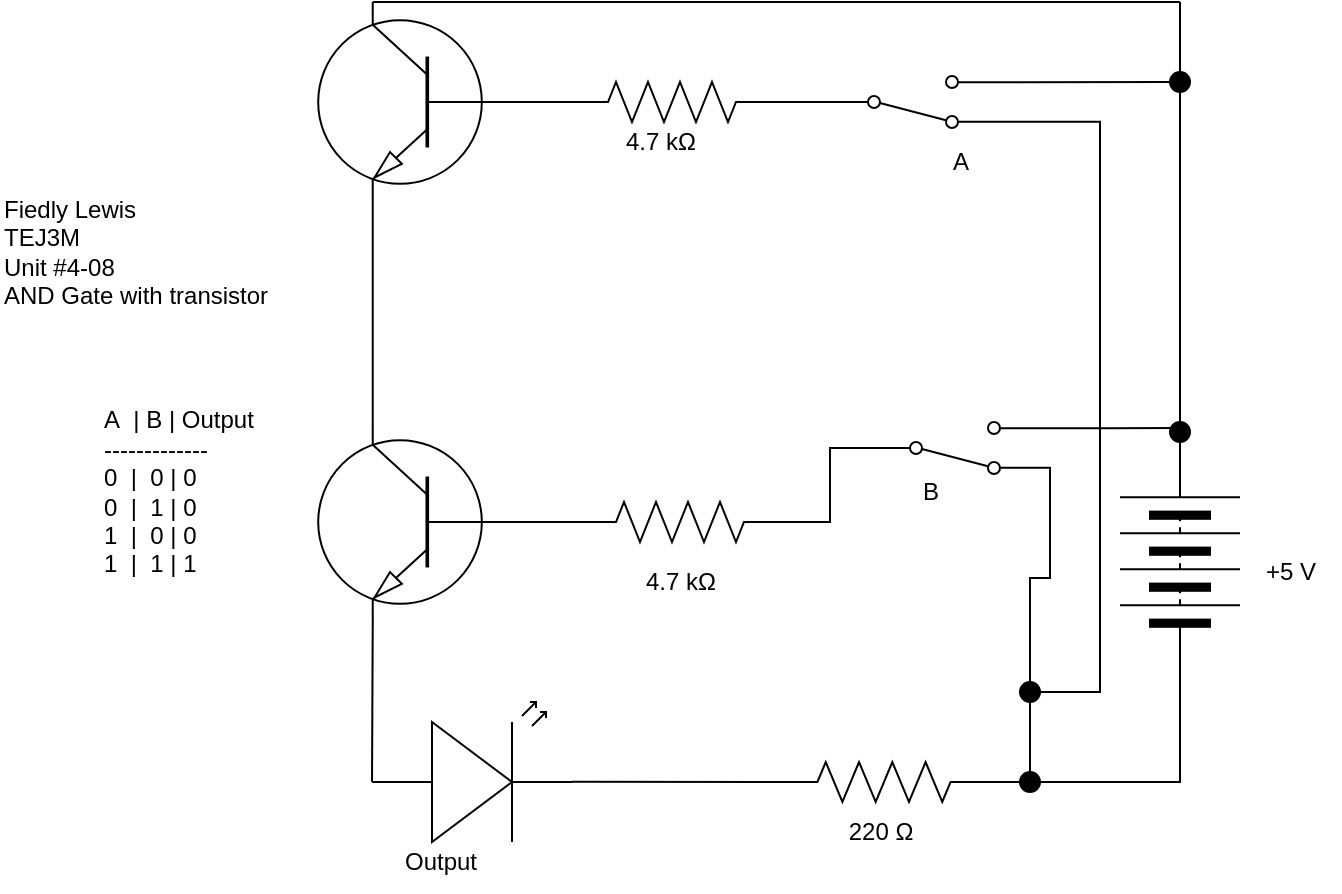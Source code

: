 <mxfile>
    <diagram id="1PbgrAKONpDDnVQbBse4" name="Page-1">
        <mxGraphModel dx="1086" dy="703" grid="1" gridSize="10" guides="1" tooltips="1" connect="1" arrows="1" fold="1" page="1" pageScale="1" pageWidth="827" pageHeight="1169" math="0" shadow="0">
            <root>
                <mxCell id="0"/>
                <mxCell id="1" parent="0"/>
                <mxCell id="4" value="Fiedly Lewis&lt;br&gt;TEJ3M&lt;br&gt;Unit #4-08&lt;br&gt;AND Gate with transistor" style="text;html=1;align=left;verticalAlign=middle;resizable=0;points=[];autosize=1;strokeColor=none;fillColor=none;" parent="1" vertex="1">
                    <mxGeometry x="20.0" y="150" width="160" height="70" as="geometry"/>
                </mxCell>
                <mxCell id="24" value="+5 V" style="text;html=1;align=center;verticalAlign=middle;resizable=0;points=[];autosize=1;strokeColor=none;fillColor=none;" parent="1" vertex="1">
                    <mxGeometry x="640" y="330" width="50" height="30" as="geometry"/>
                </mxCell>
                <mxCell id="25" value="220 Ω" style="text;html=1;align=center;verticalAlign=middle;resizable=0;points=[];autosize=1;strokeColor=none;fillColor=none;" parent="1" vertex="1">
                    <mxGeometry x="430" y="460" width="60" height="30" as="geometry"/>
                </mxCell>
                <mxCell id="44" value="A&amp;nbsp; | B | Output&lt;br&gt;-------------&lt;br&gt;&lt;div style=&quot;&quot;&gt;&lt;span style=&quot;background-color: initial;&quot;&gt;0&amp;nbsp; |&amp;nbsp; 0 | 0&lt;/span&gt;&lt;/div&gt;0&amp;nbsp; |&amp;nbsp; 1 | 0&lt;br&gt;1&amp;nbsp; |&amp;nbsp; 0 | 0&lt;br&gt;1&amp;nbsp; |&amp;nbsp; 1 | 1&amp;nbsp;" style="text;html=1;align=left;verticalAlign=middle;resizable=0;points=[];autosize=1;strokeColor=none;fillColor=none;" parent="1" vertex="1">
                    <mxGeometry x="70" y="255" width="100" height="100" as="geometry"/>
                </mxCell>
                <mxCell id="68" style="edgeStyle=orthogonalEdgeStyle;html=1;exitX=0;exitY=0.5;exitDx=0;exitDy=0;exitPerimeter=0;entryX=0.027;entryY=0.503;entryDx=0;entryDy=0;entryPerimeter=0;rounded=0;endArrow=none;endFill=0;" parent="1" source="47" target="52" edge="1">
                    <mxGeometry relative="1" as="geometry"/>
                </mxCell>
                <mxCell id="47" value="" style="verticalLabelPosition=bottom;shadow=0;dashed=0;align=center;html=1;verticalAlign=top;shape=mxgraph.electrical.transistors.npn_transistor_1;flipV=0;flipH=1;" parent="1" vertex="1">
                    <mxGeometry x="177.05" y="270" width="95" height="100" as="geometry"/>
                </mxCell>
                <mxCell id="50" style="edgeStyle=none;html=1;exitX=1;exitY=0.57;exitDx=0;exitDy=0;exitPerimeter=0;endArrow=none;endFill=0;" parent="1" source="48" target="49" edge="1">
                    <mxGeometry relative="1" as="geometry"/>
                </mxCell>
                <mxCell id="98" style="edgeStyle=none;html=1;exitX=0;exitY=0.57;exitDx=0;exitDy=0;exitPerimeter=0;entryX=0.7;entryY=1;entryDx=0;entryDy=0;entryPerimeter=0;endArrow=none;endFill=0;rounded=0;" edge="1" parent="1" source="48" target="47">
                    <mxGeometry relative="1" as="geometry"/>
                </mxCell>
                <mxCell id="48" value="" style="verticalLabelPosition=bottom;shadow=0;dashed=0;align=center;html=1;verticalAlign=top;shape=mxgraph.electrical.opto_electronics.led_2;pointerEvents=1;" parent="1" vertex="1">
                    <mxGeometry x="206" y="410" width="100" height="70" as="geometry"/>
                </mxCell>
                <mxCell id="49" value="" style="pointerEvents=1;verticalLabelPosition=bottom;shadow=0;dashed=0;align=center;html=1;verticalAlign=top;shape=mxgraph.electrical.resistors.resistor_2;" parent="1" vertex="1">
                    <mxGeometry x="410" y="440" width="104" height="20" as="geometry"/>
                </mxCell>
                <mxCell id="55" style="edgeStyle=orthogonalEdgeStyle;html=1;exitX=1;exitY=0.5;exitDx=0;exitDy=0;exitPerimeter=0;entryX=0;entryY=0.5;entryDx=0;entryDy=0;endArrow=none;endFill=0;rounded=0;" parent="1" source="52" target="54" edge="1">
                    <mxGeometry relative="1" as="geometry"/>
                </mxCell>
                <mxCell id="52" value="" style="pointerEvents=1;verticalLabelPosition=bottom;shadow=0;dashed=0;align=center;html=1;verticalAlign=top;shape=mxgraph.electrical.resistors.resistor_2;" parent="1" vertex="1">
                    <mxGeometry x="310" y="310" width="100" height="20" as="geometry"/>
                </mxCell>
                <mxCell id="60" style="edgeStyle=orthogonalEdgeStyle;rounded=0;html=1;exitX=1;exitY=0.88;exitDx=0;exitDy=0;endArrow=none;endFill=0;startArrow=none;" parent="1" source="35" edge="1">
                    <mxGeometry relative="1" as="geometry">
                        <mxPoint x="535" y="450" as="targetPoint"/>
                        <Array as="points">
                            <mxPoint x="535" y="408"/>
                        </Array>
                    </mxGeometry>
                </mxCell>
                <mxCell id="63" style="edgeStyle=orthogonalEdgeStyle;rounded=0;html=1;exitX=1;exitY=0.12;exitDx=0;exitDy=0;endArrow=none;endFill=0;" parent="1" source="54" edge="1">
                    <mxGeometry relative="1" as="geometry">
                        <mxPoint x="610" y="273" as="targetPoint"/>
                    </mxGeometry>
                </mxCell>
                <mxCell id="54" value="" style="shape=mxgraph.electrical.electro-mechanical.twoWaySwitch;aspect=fixed;elSwitchState=2;flipH=0;flipV=1;" parent="1" vertex="1">
                    <mxGeometry x="460" y="270" width="75" height="26" as="geometry"/>
                </mxCell>
                <mxCell id="57" style="edgeStyle=orthogonalEdgeStyle;rounded=0;html=1;exitX=0;exitY=0.5;exitDx=0;exitDy=0;entryX=1;entryY=0.5;entryDx=0;entryDy=0;entryPerimeter=0;endArrow=none;endFill=0;startArrow=none;" parent="1" source="61" target="49" edge="1">
                    <mxGeometry relative="1" as="geometry"/>
                </mxCell>
                <mxCell id="97" style="edgeStyle=orthogonalEdgeStyle;rounded=0;html=1;exitX=1;exitY=0.5;exitDx=0;exitDy=0;entryX=0.5;entryY=1;entryDx=0;entryDy=0;endArrow=none;endFill=0;" parent="1" source="56" target="64" edge="1">
                    <mxGeometry relative="1" as="geometry"/>
                </mxCell>
                <mxCell id="56" value="" style="pointerEvents=1;verticalLabelPosition=bottom;shadow=0;dashed=0;align=center;html=1;verticalAlign=top;shape=mxgraph.electrical.miscellaneous.batteryStack;direction=south;rotation=-180;" parent="1" vertex="1">
                    <mxGeometry x="580" y="290" width="60" height="100" as="geometry"/>
                </mxCell>
                <mxCell id="62" value="" style="edgeStyle=orthogonalEdgeStyle;rounded=0;html=1;exitX=0;exitY=0.5;exitDx=0;exitDy=0;entryX=1;entryY=0.5;entryDx=0;entryDy=0;entryPerimeter=0;endArrow=none;endFill=0;" parent="1" source="56" target="61" edge="1">
                    <mxGeometry relative="1" as="geometry">
                        <mxPoint x="610" y="390" as="sourcePoint"/>
                        <mxPoint x="514" y="450" as="targetPoint"/>
                    </mxGeometry>
                </mxCell>
                <mxCell id="61" value="" style="ellipse;whiteSpace=wrap;html=1;aspect=fixed;strokeColor=#000000;fillColor=#000000;" parent="1" vertex="1">
                    <mxGeometry x="530" y="445" width="10" height="10" as="geometry"/>
                </mxCell>
                <mxCell id="108" style="edgeStyle=none;rounded=0;html=1;exitX=0.5;exitY=0;exitDx=0;exitDy=0;endArrow=none;endFill=0;startArrow=none;" edge="1" parent="1" source="111">
                    <mxGeometry relative="1" as="geometry">
                        <mxPoint x="610" y="60" as="targetPoint"/>
                    </mxGeometry>
                </mxCell>
                <mxCell id="64" value="" style="ellipse;whiteSpace=wrap;html=1;aspect=fixed;strokeColor=#000000;fillColor=#000000;" parent="1" vertex="1">
                    <mxGeometry x="605" y="270" width="10" height="10" as="geometry"/>
                </mxCell>
                <mxCell id="65" value="4.7 kΩ" style="text;html=1;align=center;verticalAlign=middle;resizable=0;points=[];autosize=1;strokeColor=none;fillColor=none;" parent="1" vertex="1">
                    <mxGeometry x="330" y="335" width="60" height="30" as="geometry"/>
                </mxCell>
                <mxCell id="66" value="Output" style="text;html=1;align=center;verticalAlign=middle;resizable=0;points=[];autosize=1;strokeColor=none;fillColor=none;" parent="1" vertex="1">
                    <mxGeometry x="210" y="475" width="60" height="30" as="geometry"/>
                </mxCell>
                <mxCell id="67" value="B" style="text;html=1;align=center;verticalAlign=middle;resizable=0;points=[];autosize=1;strokeColor=none;fillColor=none;" parent="1" vertex="1">
                    <mxGeometry x="470" y="290" width="30" height="30" as="geometry"/>
                </mxCell>
                <mxCell id="73" value="" style="edgeStyle=orthogonalEdgeStyle;rounded=0;html=1;exitX=1;exitY=0.88;exitDx=0;exitDy=0;endArrow=none;endFill=0;" parent="1" source="54" target="35" edge="1">
                    <mxGeometry relative="1" as="geometry">
                        <mxPoint x="535" y="450" as="targetPoint"/>
                        <mxPoint x="535" y="292.88" as="sourcePoint"/>
                    </mxGeometry>
                </mxCell>
                <mxCell id="35" value="" style="ellipse;whiteSpace=wrap;html=1;aspect=fixed;strokeColor=#000000;fillColor=#000000;" parent="1" vertex="1">
                    <mxGeometry x="530" y="400" width="10" height="10" as="geometry"/>
                </mxCell>
                <mxCell id="102" style="edgeStyle=none;rounded=0;html=1;exitX=0.7;exitY=1;exitDx=0;exitDy=0;exitPerimeter=0;entryX=0.7;entryY=0;entryDx=0;entryDy=0;entryPerimeter=0;endArrow=none;endFill=0;" edge="1" parent="1" source="101" target="47">
                    <mxGeometry relative="1" as="geometry"/>
                </mxCell>
                <mxCell id="104" style="edgeStyle=none;rounded=0;html=1;exitX=0;exitY=0.5;exitDx=0;exitDy=0;exitPerimeter=0;entryX=0;entryY=0.5;entryDx=0;entryDy=0;entryPerimeter=0;endArrow=none;endFill=0;" edge="1" parent="1" source="101" target="103">
                    <mxGeometry relative="1" as="geometry"/>
                </mxCell>
                <mxCell id="107" style="edgeStyle=none;rounded=0;html=1;exitX=0.7;exitY=0;exitDx=0;exitDy=0;exitPerimeter=0;endArrow=none;endFill=0;" edge="1" parent="1" source="101">
                    <mxGeometry relative="1" as="geometry">
                        <mxPoint x="610" y="60" as="targetPoint"/>
                    </mxGeometry>
                </mxCell>
                <mxCell id="101" value="" style="verticalLabelPosition=bottom;shadow=0;dashed=0;align=center;html=1;verticalAlign=top;shape=mxgraph.electrical.transistors.npn_transistor_1;flipV=0;flipH=1;" vertex="1" parent="1">
                    <mxGeometry x="177.05" y="60" width="95" height="100" as="geometry"/>
                </mxCell>
                <mxCell id="106" style="edgeStyle=none;rounded=0;html=1;exitX=1;exitY=0.5;exitDx=0;exitDy=0;exitPerimeter=0;entryX=0;entryY=0.5;entryDx=0;entryDy=0;endArrow=none;endFill=0;" edge="1" parent="1" source="103" target="105">
                    <mxGeometry relative="1" as="geometry"/>
                </mxCell>
                <mxCell id="103" value="" style="pointerEvents=1;verticalLabelPosition=bottom;shadow=0;dashed=0;align=center;html=1;verticalAlign=top;shape=mxgraph.electrical.resistors.resistor_2;" vertex="1" parent="1">
                    <mxGeometry x="306" y="100" width="100" height="20" as="geometry"/>
                </mxCell>
                <mxCell id="113" style="edgeStyle=none;rounded=0;html=1;exitX=1;exitY=0.12;exitDx=0;exitDy=0;entryX=0;entryY=0.5;entryDx=0;entryDy=0;endArrow=none;endFill=0;" edge="1" parent="1" source="105" target="111">
                    <mxGeometry relative="1" as="geometry"/>
                </mxCell>
                <mxCell id="116" style="edgeStyle=orthogonalEdgeStyle;rounded=0;html=1;exitX=1;exitY=0.88;exitDx=0;exitDy=0;entryX=1;entryY=0.5;entryDx=0;entryDy=0;endArrow=none;endFill=0;" edge="1" parent="1" source="105" target="35">
                    <mxGeometry relative="1" as="geometry">
                        <Array as="points">
                            <mxPoint x="570" y="120"/>
                            <mxPoint x="570" y="405"/>
                        </Array>
                    </mxGeometry>
                </mxCell>
                <mxCell id="105" value="" style="shape=mxgraph.electrical.electro-mechanical.twoWaySwitch;aspect=fixed;elSwitchState=2;flipH=0;flipV=1;" vertex="1" parent="1">
                    <mxGeometry x="439" y="97" width="75" height="26" as="geometry"/>
                </mxCell>
                <mxCell id="110" value="" style="ellipse;whiteSpace=wrap;html=1;aspect=fixed;strokeColor=#000000;fillColor=#000000;" vertex="1" parent="1">
                    <mxGeometry x="615" y="280" as="geometry"/>
                </mxCell>
                <mxCell id="112" value="" style="edgeStyle=none;rounded=0;html=1;exitX=0.5;exitY=0;exitDx=0;exitDy=0;endArrow=none;endFill=0;" edge="1" parent="1" source="64" target="111">
                    <mxGeometry relative="1" as="geometry">
                        <mxPoint x="610" y="60" as="targetPoint"/>
                        <mxPoint x="610" y="270" as="sourcePoint"/>
                    </mxGeometry>
                </mxCell>
                <mxCell id="111" value="" style="ellipse;whiteSpace=wrap;html=1;aspect=fixed;strokeColor=#000000;fillColor=#000000;" vertex="1" parent="1">
                    <mxGeometry x="605" y="95" width="10" height="10" as="geometry"/>
                </mxCell>
                <mxCell id="117" value="A" style="text;html=1;align=center;verticalAlign=middle;resizable=0;points=[];autosize=1;strokeColor=none;fillColor=none;" vertex="1" parent="1">
                    <mxGeometry x="485" y="125" width="30" height="30" as="geometry"/>
                </mxCell>
                <mxCell id="118" value="4.7 kΩ" style="text;html=1;align=center;verticalAlign=middle;resizable=0;points=[];autosize=1;strokeColor=none;fillColor=none;" vertex="1" parent="1">
                    <mxGeometry x="320" y="115" width="60" height="30" as="geometry"/>
                </mxCell>
            </root>
        </mxGraphModel>
    </diagram>
</mxfile>